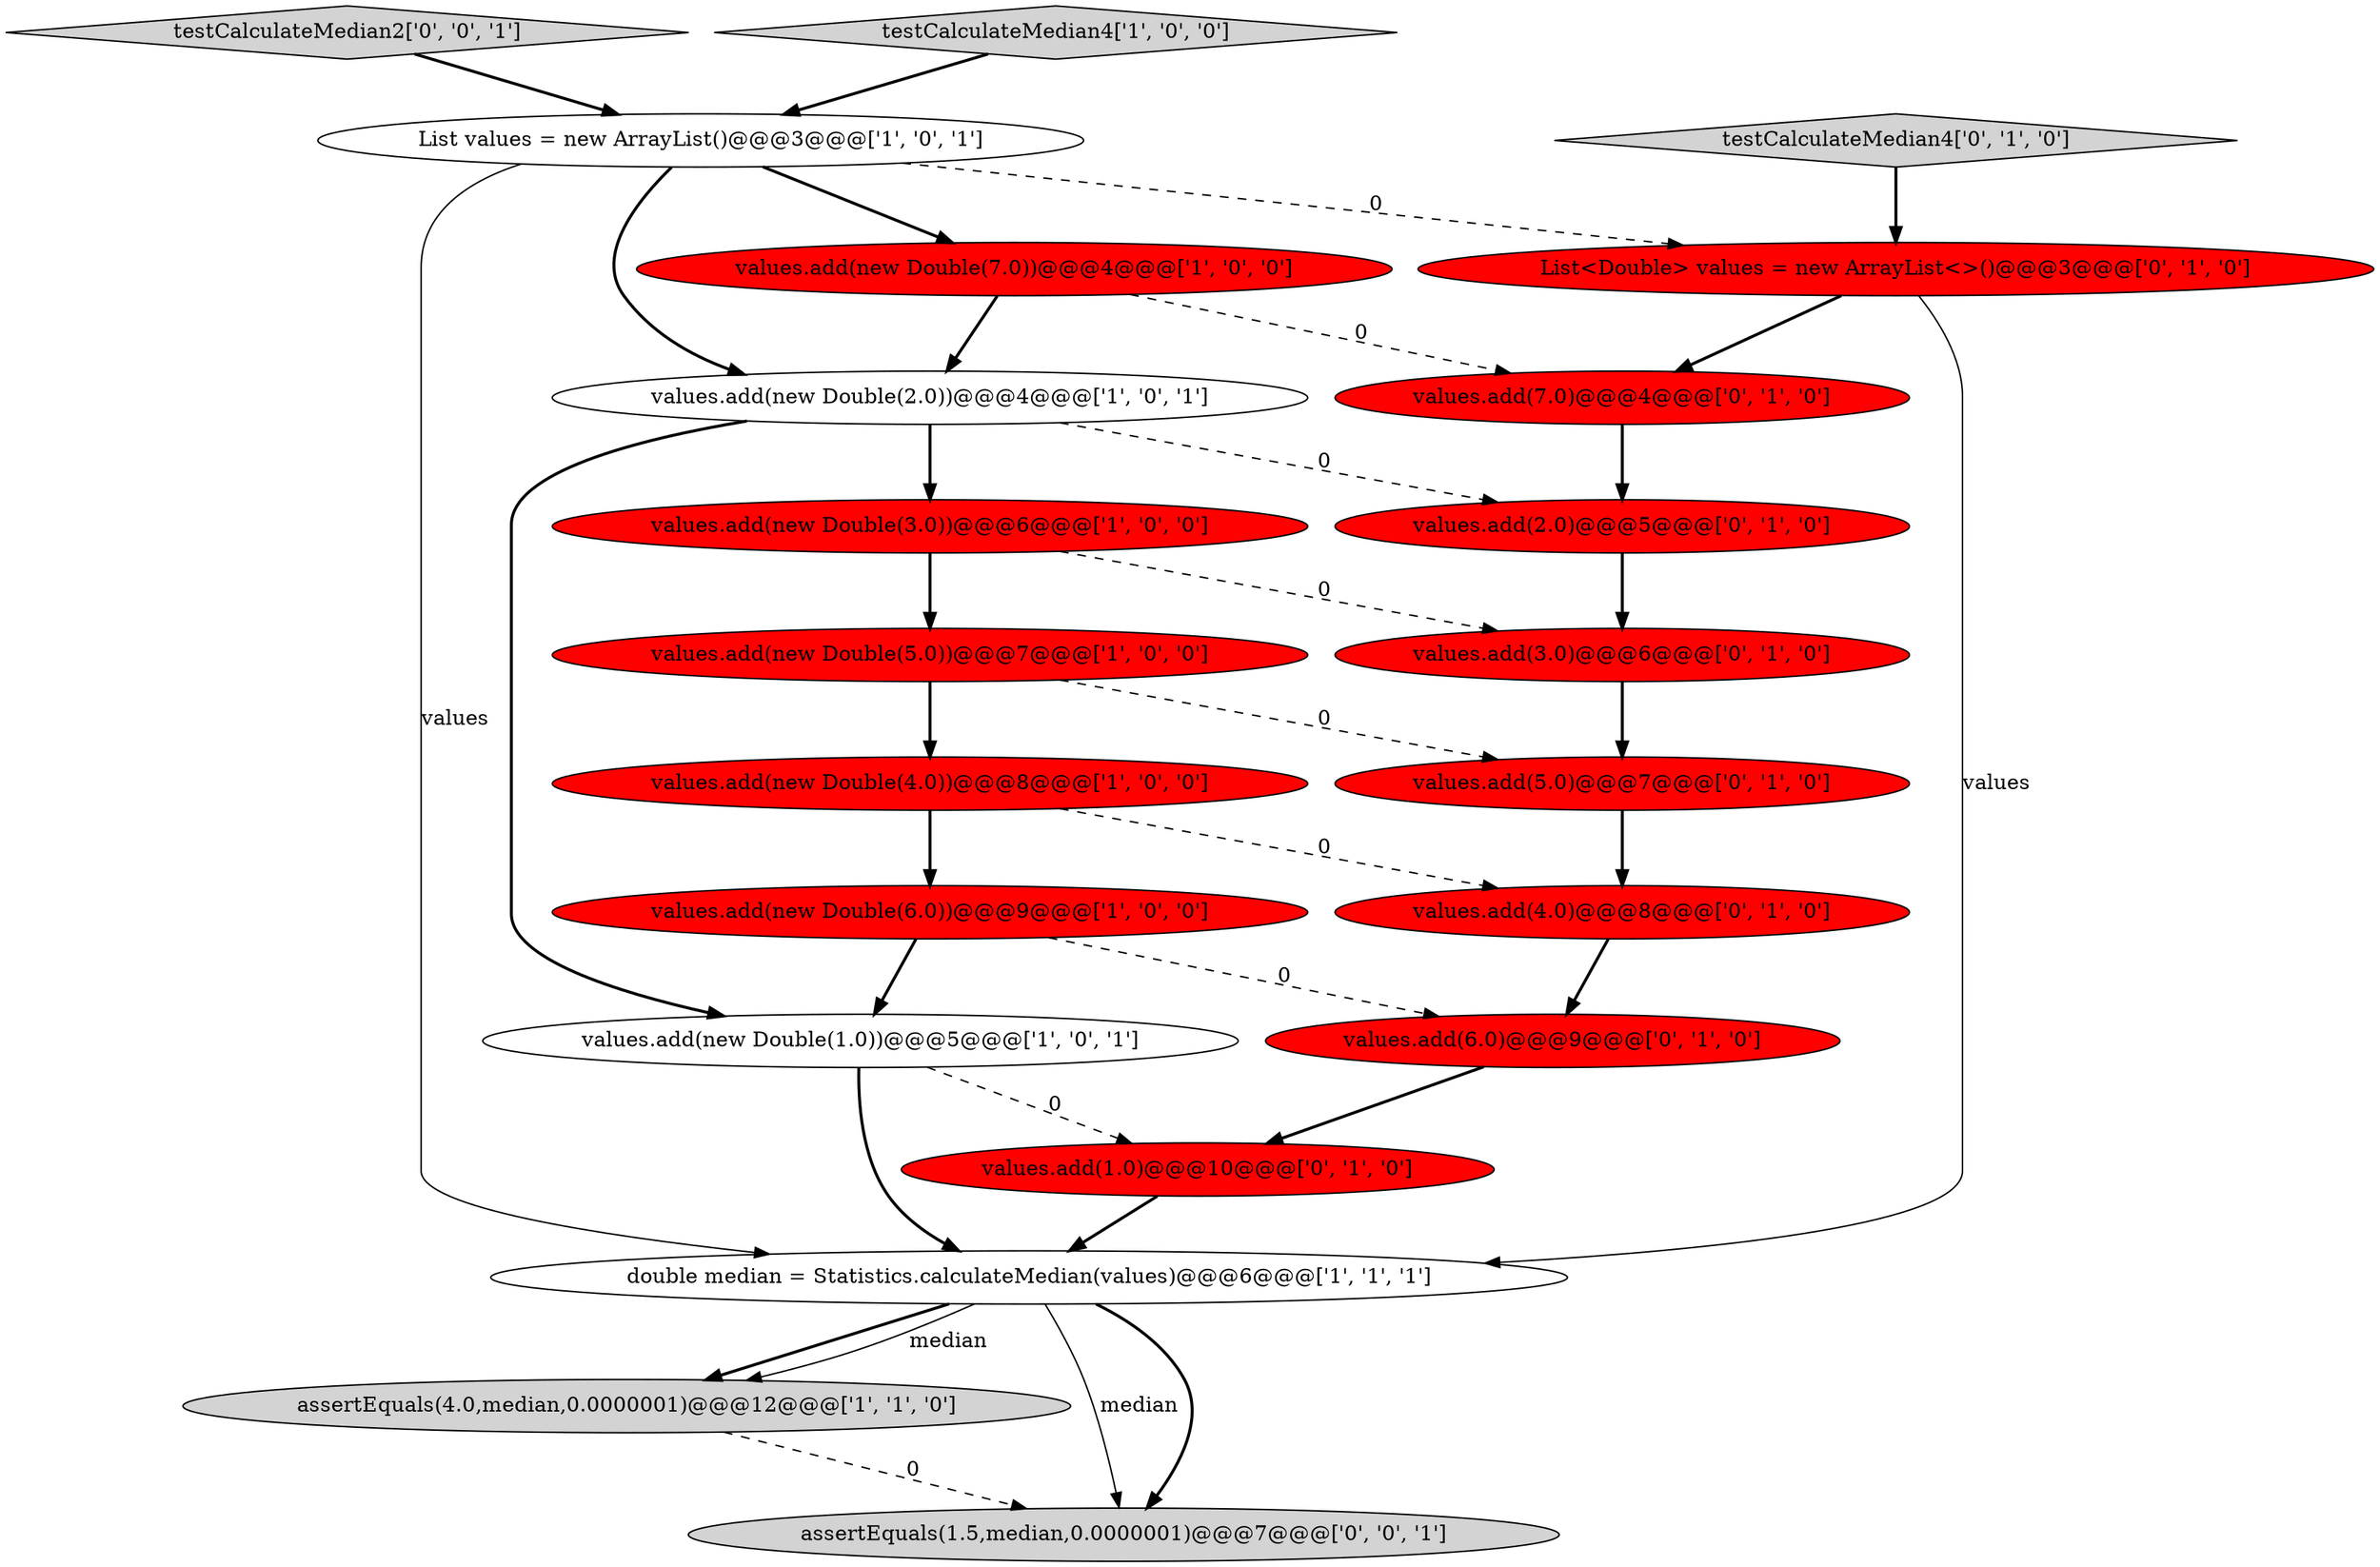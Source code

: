 digraph {
16 [style = filled, label = "values.add(3.0)@@@6@@@['0', '1', '0']", fillcolor = red, shape = ellipse image = "AAA1AAABBB2BBB"];
0 [style = filled, label = "values.add(new Double(2.0))@@@4@@@['1', '0', '1']", fillcolor = white, shape = ellipse image = "AAA0AAABBB1BBB"];
3 [style = filled, label = "List values = new ArrayList()@@@3@@@['1', '0', '1']", fillcolor = white, shape = ellipse image = "AAA0AAABBB1BBB"];
15 [style = filled, label = "testCalculateMedian4['0', '1', '0']", fillcolor = lightgray, shape = diamond image = "AAA0AAABBB2BBB"];
21 [style = filled, label = "testCalculateMedian2['0', '0', '1']", fillcolor = lightgray, shape = diamond image = "AAA0AAABBB3BBB"];
6 [style = filled, label = "assertEquals(4.0,median,0.0000001)@@@12@@@['1', '1', '0']", fillcolor = lightgray, shape = ellipse image = "AAA0AAABBB1BBB"];
9 [style = filled, label = "values.add(new Double(1.0))@@@5@@@['1', '0', '1']", fillcolor = white, shape = ellipse image = "AAA0AAABBB1BBB"];
1 [style = filled, label = "testCalculateMedian4['1', '0', '0']", fillcolor = lightgray, shape = diamond image = "AAA0AAABBB1BBB"];
10 [style = filled, label = "values.add(new Double(7.0))@@@4@@@['1', '0', '0']", fillcolor = red, shape = ellipse image = "AAA1AAABBB1BBB"];
8 [style = filled, label = "double median = Statistics.calculateMedian(values)@@@6@@@['1', '1', '1']", fillcolor = white, shape = ellipse image = "AAA0AAABBB1BBB"];
13 [style = filled, label = "values.add(7.0)@@@4@@@['0', '1', '0']", fillcolor = red, shape = ellipse image = "AAA1AAABBB2BBB"];
14 [style = filled, label = "values.add(5.0)@@@7@@@['0', '1', '0']", fillcolor = red, shape = ellipse image = "AAA1AAABBB2BBB"];
2 [style = filled, label = "values.add(new Double(4.0))@@@8@@@['1', '0', '0']", fillcolor = red, shape = ellipse image = "AAA1AAABBB1BBB"];
18 [style = filled, label = "List<Double> values = new ArrayList<>()@@@3@@@['0', '1', '0']", fillcolor = red, shape = ellipse image = "AAA1AAABBB2BBB"];
11 [style = filled, label = "values.add(2.0)@@@5@@@['0', '1', '0']", fillcolor = red, shape = ellipse image = "AAA1AAABBB2BBB"];
5 [style = filled, label = "values.add(new Double(5.0))@@@7@@@['1', '0', '0']", fillcolor = red, shape = ellipse image = "AAA1AAABBB1BBB"];
17 [style = filled, label = "values.add(6.0)@@@9@@@['0', '1', '0']", fillcolor = red, shape = ellipse image = "AAA1AAABBB2BBB"];
7 [style = filled, label = "values.add(new Double(6.0))@@@9@@@['1', '0', '0']", fillcolor = red, shape = ellipse image = "AAA1AAABBB1BBB"];
20 [style = filled, label = "assertEquals(1.5,median,0.0000001)@@@7@@@['0', '0', '1']", fillcolor = lightgray, shape = ellipse image = "AAA0AAABBB3BBB"];
4 [style = filled, label = "values.add(new Double(3.0))@@@6@@@['1', '0', '0']", fillcolor = red, shape = ellipse image = "AAA1AAABBB1BBB"];
12 [style = filled, label = "values.add(4.0)@@@8@@@['0', '1', '0']", fillcolor = red, shape = ellipse image = "AAA1AAABBB2BBB"];
19 [style = filled, label = "values.add(1.0)@@@10@@@['0', '1', '0']", fillcolor = red, shape = ellipse image = "AAA1AAABBB2BBB"];
11->16 [style = bold, label=""];
0->9 [style = bold, label=""];
5->14 [style = dashed, label="0"];
4->16 [style = dashed, label="0"];
7->17 [style = dashed, label="0"];
8->20 [style = solid, label="median"];
3->8 [style = solid, label="values"];
6->20 [style = dashed, label="0"];
3->18 [style = dashed, label="0"];
12->17 [style = bold, label=""];
1->3 [style = bold, label=""];
8->6 [style = bold, label=""];
0->11 [style = dashed, label="0"];
10->13 [style = dashed, label="0"];
9->8 [style = bold, label=""];
13->11 [style = bold, label=""];
15->18 [style = bold, label=""];
17->19 [style = bold, label=""];
19->8 [style = bold, label=""];
3->0 [style = bold, label=""];
9->19 [style = dashed, label="0"];
7->9 [style = bold, label=""];
3->10 [style = bold, label=""];
2->12 [style = dashed, label="0"];
5->2 [style = bold, label=""];
8->20 [style = bold, label=""];
0->4 [style = bold, label=""];
14->12 [style = bold, label=""];
10->0 [style = bold, label=""];
18->8 [style = solid, label="values"];
18->13 [style = bold, label=""];
16->14 [style = bold, label=""];
2->7 [style = bold, label=""];
8->6 [style = solid, label="median"];
4->5 [style = bold, label=""];
21->3 [style = bold, label=""];
}
